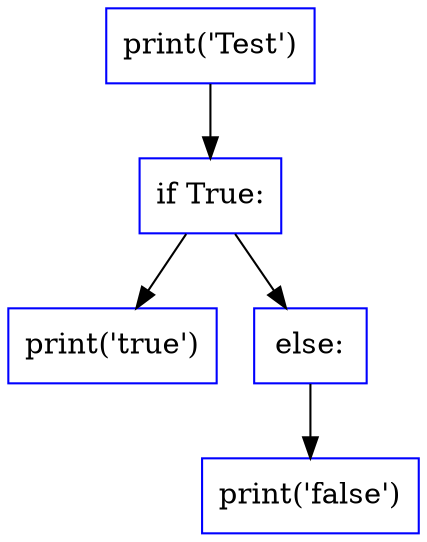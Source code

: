 digraph {
0 [label="print('Test')" shape=rectangle color=blue];
1 [label="if True:" shape=rectangle color=blue];
2 [label="print('true')" shape=rectangle color=blue];
3 [label="else:" shape=rectangle color=blue];
4 [label="print('false')" shape=rectangle color=blue];
0 -> 1;
1 -> 2;
1 -> 3;
3 -> 4;
}